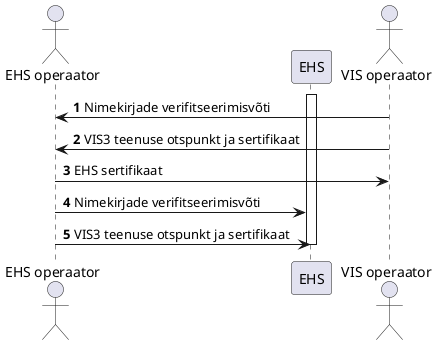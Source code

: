 @startuml
autonumber
actor "EHS operaator" as ac_ehs
participant "EHS" as ehs
'participant "VIS" as vis
actor "VIS operaator" as ac_vis
'participant "RR" as rr


activate ehs
ac_vis -> ac_ehs : Nimekirjade verifitseerimisvõti
ac_vis -> ac_ehs : VIS3 teenuse otspunkt ja sertifikaat
ac_ehs -> ac_vis : EHS sertifikaat

ac_ehs -> ehs : Nimekirjade verifitseerimisvõti
ac_ehs -> ehs : VIS3 teenuse otspunkt ja sertifikaat
deactivate ehs
@enduml
